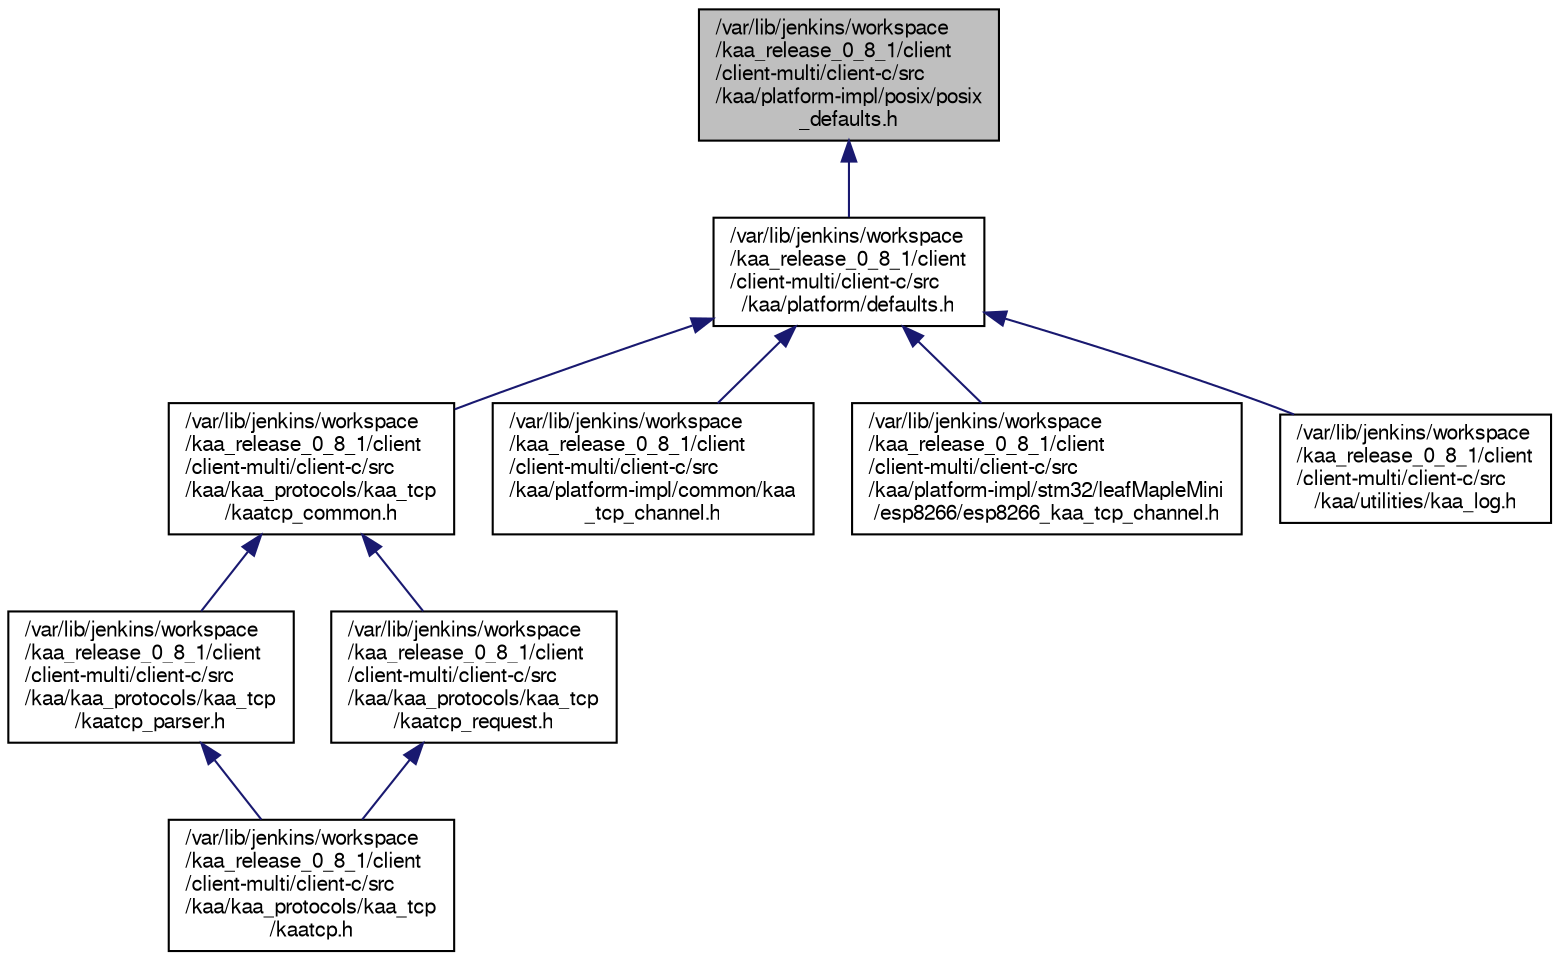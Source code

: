 digraph "/var/lib/jenkins/workspace/kaa_release_0_8_1/client/client-multi/client-c/src/kaa/platform-impl/posix/posix_defaults.h"
{
  bgcolor="transparent";
  edge [fontname="FreeSans",fontsize="10",labelfontname="FreeSans",labelfontsize="10"];
  node [fontname="FreeSans",fontsize="10",shape=record];
  Node1 [label="/var/lib/jenkins/workspace\l/kaa_release_0_8_1/client\l/client-multi/client-c/src\l/kaa/platform-impl/posix/posix\l_defaults.h",height=0.2,width=0.4,color="black", fillcolor="grey75", style="filled" fontcolor="black"];
  Node1 -> Node2 [dir="back",color="midnightblue",fontsize="10",style="solid",fontname="FreeSans"];
  Node2 [label="/var/lib/jenkins/workspace\l/kaa_release_0_8_1/client\l/client-multi/client-c/src\l/kaa/platform/defaults.h",height=0.2,width=0.4,color="black",URL="$defaults_8h.html"];
  Node2 -> Node3 [dir="back",color="midnightblue",fontsize="10",style="solid",fontname="FreeSans"];
  Node3 [label="/var/lib/jenkins/workspace\l/kaa_release_0_8_1/client\l/client-multi/client-c/src\l/kaa/kaa_protocols/kaa_tcp\l/kaatcp_common.h",height=0.2,width=0.4,color="black",URL="$kaatcp__common_8h.html"];
  Node3 -> Node4 [dir="back",color="midnightblue",fontsize="10",style="solid",fontname="FreeSans"];
  Node4 [label="/var/lib/jenkins/workspace\l/kaa_release_0_8_1/client\l/client-multi/client-c/src\l/kaa/kaa_protocols/kaa_tcp\l/kaatcp_parser.h",height=0.2,width=0.4,color="black",URL="$kaatcp__parser_8h.html"];
  Node4 -> Node5 [dir="back",color="midnightblue",fontsize="10",style="solid",fontname="FreeSans"];
  Node5 [label="/var/lib/jenkins/workspace\l/kaa_release_0_8_1/client\l/client-multi/client-c/src\l/kaa/kaa_protocols/kaa_tcp\l/kaatcp.h",height=0.2,width=0.4,color="black",URL="$kaatcp_8h.html"];
  Node3 -> Node6 [dir="back",color="midnightblue",fontsize="10",style="solid",fontname="FreeSans"];
  Node6 [label="/var/lib/jenkins/workspace\l/kaa_release_0_8_1/client\l/client-multi/client-c/src\l/kaa/kaa_protocols/kaa_tcp\l/kaatcp_request.h",height=0.2,width=0.4,color="black",URL="$kaatcp__request_8h.html"];
  Node6 -> Node5 [dir="back",color="midnightblue",fontsize="10",style="solid",fontname="FreeSans"];
  Node2 -> Node7 [dir="back",color="midnightblue",fontsize="10",style="solid",fontname="FreeSans"];
  Node7 [label="/var/lib/jenkins/workspace\l/kaa_release_0_8_1/client\l/client-multi/client-c/src\l/kaa/platform-impl/common/kaa\l_tcp_channel.h",height=0.2,width=0.4,color="black",URL="$kaa__tcp__channel_8h.html"];
  Node2 -> Node8 [dir="back",color="midnightblue",fontsize="10",style="solid",fontname="FreeSans"];
  Node8 [label="/var/lib/jenkins/workspace\l/kaa_release_0_8_1/client\l/client-multi/client-c/src\l/kaa/platform-impl/stm32/leafMapleMini\l/esp8266/esp8266_kaa_tcp_channel.h",height=0.2,width=0.4,color="black",URL="$esp8266__kaa__tcp__channel_8h.html"];
  Node2 -> Node9 [dir="back",color="midnightblue",fontsize="10",style="solid",fontname="FreeSans"];
  Node9 [label="/var/lib/jenkins/workspace\l/kaa_release_0_8_1/client\l/client-multi/client-c/src\l/kaa/utilities/kaa_log.h",height=0.2,width=0.4,color="black",URL="$kaa__log_8h.html",tooltip="Simple logger for Kaa C Endpoint. "];
}
